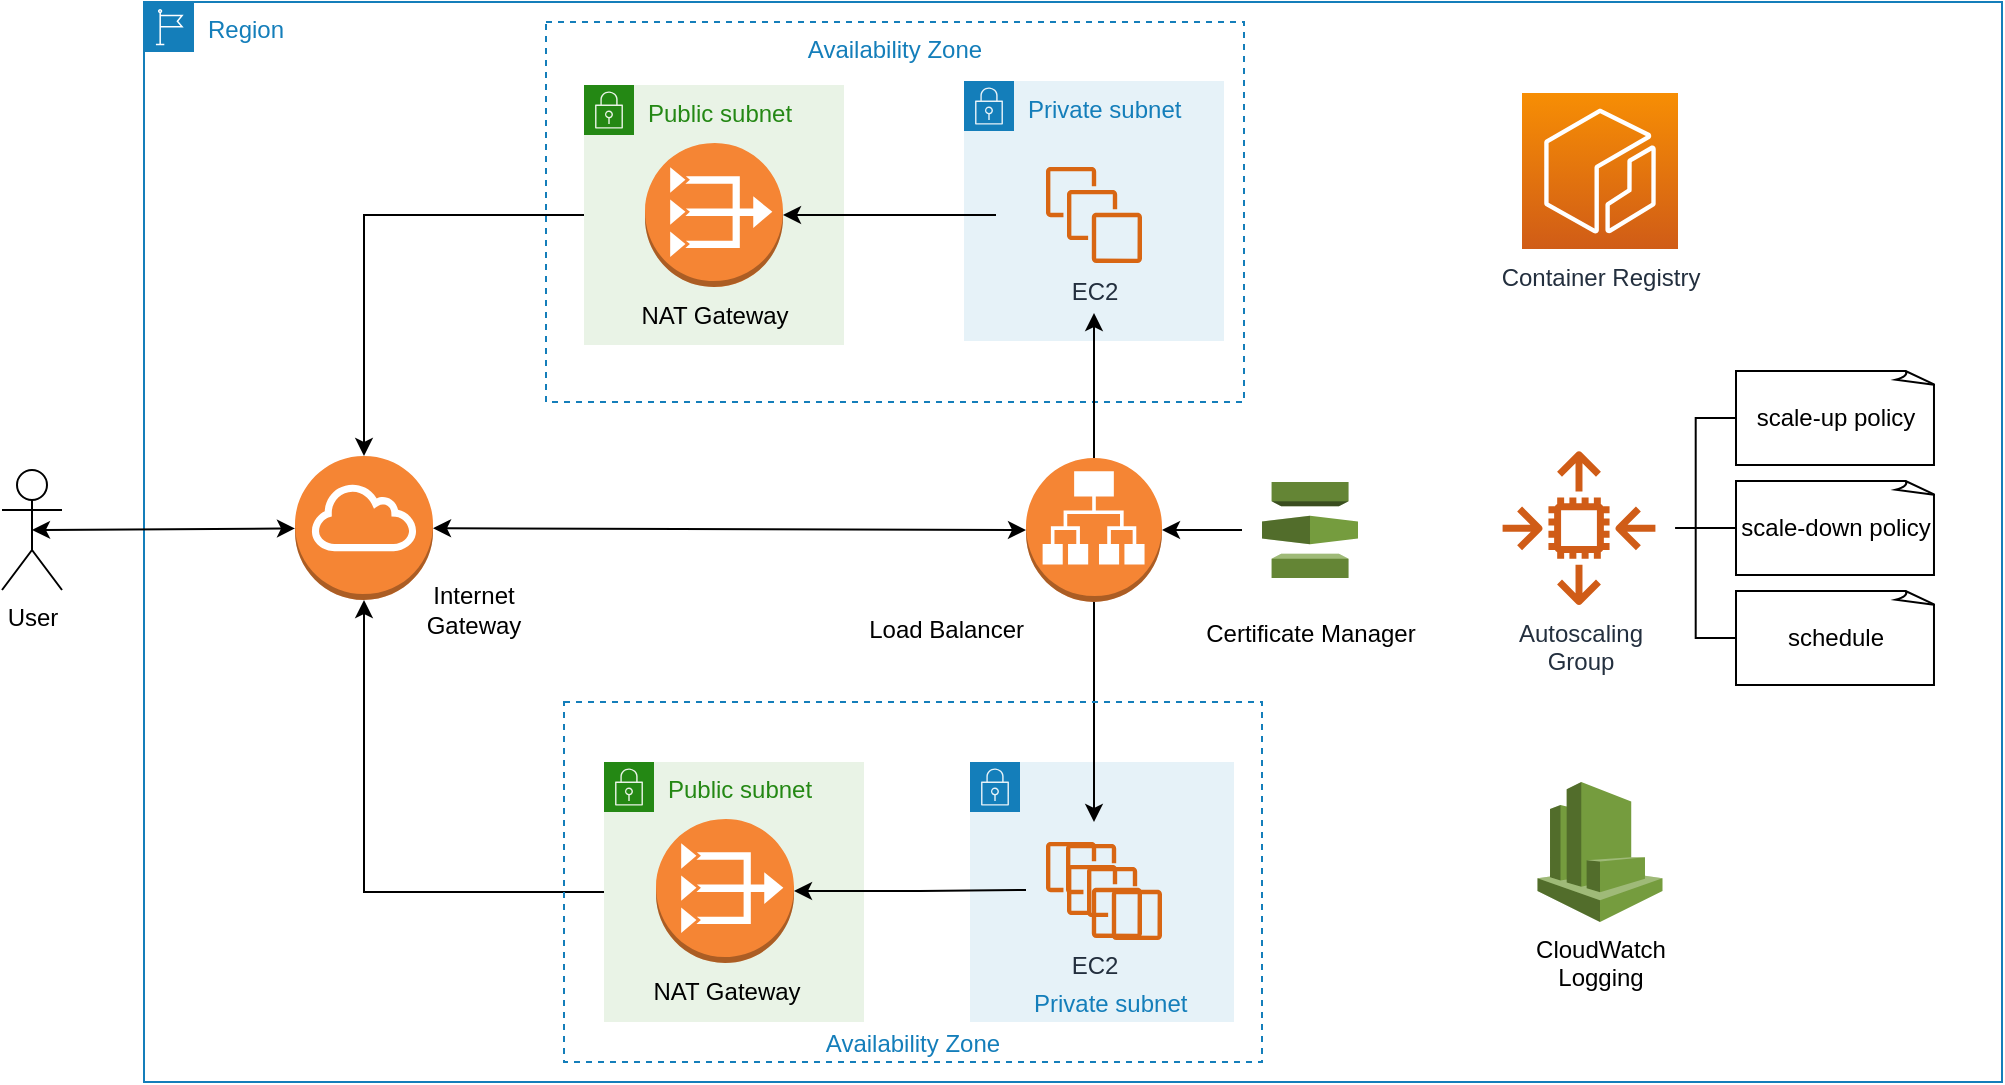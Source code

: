 <mxfile version="17.4.5" type="device"><diagram id="rK9K1XxyletJRa8WHlwP" name="Page-1"><mxGraphModel dx="946" dy="615" grid="1" gridSize="10" guides="1" tooltips="1" connect="1" arrows="0" fold="1" page="1" pageScale="1" pageWidth="1169" pageHeight="827" math="0" shadow="0"><root><mxCell id="0"/><mxCell id="1" parent="0"/><mxCell id="z6MwRY0Weszw4U41Vil4-53" value="Private subnet" style="points=[[0,0],[0.25,0],[0.5,0],[0.75,0],[1,0],[1,0.25],[1,0.5],[1,0.75],[1,1],[0.75,1],[0.5,1],[0.25,1],[0,1],[0,0.75],[0,0.5],[0,0.25]];outlineConnect=0;gradientColor=none;html=1;whiteSpace=wrap;fontSize=12;fontStyle=0;shape=mxgraph.aws4.group;grIcon=mxgraph.aws4.group_security_group;grStroke=0;strokeColor=#147EBA;fillColor=#E6F2F8;verticalAlign=bottom;align=left;spacingLeft=30;fontColor=#147EBA;dashed=0;" parent="1" vertex="1"><mxGeometry x="504" y="490" width="132" height="130" as="geometry"/></mxCell><mxCell id="z6MwRY0Weszw4U41Vil4-15" value="Region" style="points=[[0,0],[0.25,0],[0.5,0],[0.75,0],[1,0],[1,0.25],[1,0.5],[1,0.75],[1,1],[0.75,1],[0.5,1],[0.25,1],[0,1],[0,0.75],[0,0.5],[0,0.25]];outlineConnect=0;gradientColor=none;html=1;whiteSpace=wrap;fontSize=12;fontStyle=0;shape=mxgraph.aws4.group;grIcon=mxgraph.aws4.group_region;strokeColor=#147EBA;fillColor=none;verticalAlign=top;align=left;spacingLeft=30;fontColor=#147EBA;dashed=0;" parent="1" vertex="1"><mxGeometry x="91" y="110" width="929" height="540" as="geometry"/></mxCell><mxCell id="weDwslZMMMu7gI-IpkZ5-15" value="Availability Zone" style="fillColor=none;strokeColor=#147EBA;dashed=1;verticalAlign=top;fontStyle=0;fontColor=#147EBA;" parent="1" vertex="1"><mxGeometry x="292" y="120" width="349" height="190" as="geometry"/></mxCell><mxCell id="weDwslZMMMu7gI-IpkZ5-23" style="edgeStyle=orthogonalEdgeStyle;rounded=0;orthogonalLoop=1;jettySize=auto;html=1;exitX=0;exitY=0.5;exitDx=0;exitDy=0;entryX=0.5;entryY=0;entryDx=0;entryDy=0;entryPerimeter=0;startArrow=none;startFill=0;endArrow=classic;endFill=1;" parent="1" source="z6MwRY0Weszw4U41Vil4-19" target="z6MwRY0Weszw4U41Vil4-37" edge="1"><mxGeometry relative="1" as="geometry"/></mxCell><mxCell id="z6MwRY0Weszw4U41Vil4-19" value="Public subnet" style="points=[[0,0],[0.25,0],[0.5,0],[0.75,0],[1,0],[1,0.25],[1,0.5],[1,0.75],[1,1],[0.75,1],[0.5,1],[0.25,1],[0,1],[0,0.75],[0,0.5],[0,0.25]];outlineConnect=0;gradientColor=none;html=1;whiteSpace=wrap;fontSize=12;fontStyle=0;shape=mxgraph.aws4.group;grIcon=mxgraph.aws4.group_security_group;grStroke=0;strokeColor=#248814;fillColor=#E9F3E6;verticalAlign=top;align=left;spacingLeft=30;fontColor=#248814;dashed=0;" parent="1" vertex="1"><mxGeometry x="311" y="151.5" width="130" height="130" as="geometry"/></mxCell><mxCell id="z6MwRY0Weszw4U41Vil4-20" value="Private subnet" style="points=[[0,0],[0.25,0],[0.5,0],[0.75,0],[1,0],[1,0.25],[1,0.5],[1,0.75],[1,1],[0.75,1],[0.5,1],[0.25,1],[0,1],[0,0.75],[0,0.5],[0,0.25]];outlineConnect=0;gradientColor=none;html=1;whiteSpace=wrap;fontSize=12;fontStyle=0;shape=mxgraph.aws4.group;grIcon=mxgraph.aws4.group_security_group;grStroke=0;strokeColor=#147EBA;fillColor=#E6F2F8;verticalAlign=top;align=left;spacingLeft=30;fontColor=#147EBA;dashed=0;" parent="1" vertex="1"><mxGeometry x="501" y="149.5" width="130" height="130" as="geometry"/></mxCell><mxCell id="z6MwRY0Weszw4U41Vil4-32" value="EC2" style="outlineConnect=0;fontColor=#232F3E;gradientColor=none;fillColor=#D86613;strokeColor=none;dashed=0;verticalLabelPosition=bottom;verticalAlign=top;align=center;html=1;fontSize=12;fontStyle=0;aspect=fixed;pointerEvents=1;shape=mxgraph.aws4.instances;perimeterSpacing=25;" parent="1" vertex="1"><mxGeometry x="542" y="192.5" width="48" height="48" as="geometry"/></mxCell><mxCell id="z6MwRY0Weszw4U41Vil4-33" value="NAT Gateway" style="outlineConnect=0;dashed=0;verticalLabelPosition=bottom;verticalAlign=top;align=center;html=1;shape=mxgraph.aws3.vpc_nat_gateway;fillColor=#F58534;gradientColor=none;" parent="1" vertex="1"><mxGeometry x="341.5" y="180.5" width="69" height="72" as="geometry"/></mxCell><mxCell id="z6MwRY0Weszw4U41Vil4-64" value="" style="edgeStyle=none;rounded=0;orthogonalLoop=1;jettySize=auto;html=1;startArrow=classic;startFill=1;entryX=0;entryY=0.5;entryDx=0;entryDy=0;entryPerimeter=0;" parent="1" source="z6MwRY0Weszw4U41Vil4-37" target="z6MwRY0Weszw4U41Vil4-38" edge="1"><mxGeometry relative="1" as="geometry"><mxPoint x="315.5" y="373" as="targetPoint"/></mxGeometry></mxCell><mxCell id="weDwslZMMMu7gI-IpkZ5-22" style="edgeStyle=orthogonalEdgeStyle;rounded=0;orthogonalLoop=1;jettySize=auto;html=1;exitX=0.5;exitY=1;exitDx=0;exitDy=0;exitPerimeter=0;entryX=0;entryY=0.5;entryDx=0;entryDy=0;endArrow=none;endFill=0;startArrow=classic;startFill=1;" parent="1" source="z6MwRY0Weszw4U41Vil4-37" target="z6MwRY0Weszw4U41Vil4-54" edge="1"><mxGeometry relative="1" as="geometry"/></mxCell><mxCell id="z6MwRY0Weszw4U41Vil4-37" value="" style="outlineConnect=0;dashed=0;verticalLabelPosition=bottom;verticalAlign=top;align=center;html=1;shape=mxgraph.aws3.internet_gateway;fillColor=#F58534;gradientColor=none;" parent="1" vertex="1"><mxGeometry x="166.5" y="337" width="69" height="72" as="geometry"/></mxCell><mxCell id="weDwslZMMMu7gI-IpkZ5-24" style="edgeStyle=orthogonalEdgeStyle;rounded=0;orthogonalLoop=1;jettySize=auto;html=1;exitX=0.5;exitY=0;exitDx=0;exitDy=0;exitPerimeter=0;startArrow=none;startFill=0;endArrow=classic;endFill=1;" parent="1" source="z6MwRY0Weszw4U41Vil4-38" target="z6MwRY0Weszw4U41Vil4-32" edge="1"><mxGeometry relative="1" as="geometry"/></mxCell><mxCell id="weDwslZMMMu7gI-IpkZ5-26" style="edgeStyle=orthogonalEdgeStyle;rounded=0;orthogonalLoop=1;jettySize=auto;html=1;exitX=0.5;exitY=1;exitDx=0;exitDy=0;exitPerimeter=0;startArrow=none;startFill=0;endArrow=classic;endFill=1;" parent="1" source="z6MwRY0Weszw4U41Vil4-38" target="z6MwRY0Weszw4U41Vil4-56" edge="1"><mxGeometry relative="1" as="geometry"/></mxCell><mxCell id="z6MwRY0Weszw4U41Vil4-38" value="Load Balancer" style="outlineConnect=0;dashed=0;verticalLabelPosition=bottom;verticalAlign=top;align=right;html=1;shape=mxgraph.aws3.application_load_balancer;fillColor=#F58534;gradientColor=none;labelPosition=left;" parent="1" vertex="1"><mxGeometry x="532" y="338" width="68" height="72" as="geometry"/></mxCell><mxCell id="z6MwRY0Weszw4U41Vil4-65" value="" style="edgeStyle=none;rounded=0;orthogonalLoop=1;jettySize=auto;html=1;startArrow=classic;startFill=1;exitX=0.5;exitY=0.5;exitDx=0;exitDy=0;exitPerimeter=0;" parent="1" source="weDwslZMMMu7gI-IpkZ5-21" target="z6MwRY0Weszw4U41Vil4-37" edge="1"><mxGeometry relative="1" as="geometry"><mxPoint x="56" y="373.5" as="sourcePoint"/></mxGeometry></mxCell><mxCell id="z6MwRY0Weszw4U41Vil4-46" value="Availability Zone" style="fillColor=none;strokeColor=#147EBA;dashed=1;verticalAlign=bottom;fontStyle=0;fontColor=#147EBA;" parent="1" vertex="1"><mxGeometry x="301" y="460" width="349" height="180" as="geometry"/></mxCell><mxCell id="z6MwRY0Weszw4U41Vil4-47" value="" style="outlineConnect=0;dashed=0;verticalLabelPosition=bottom;verticalAlign=top;align=center;html=1;shape=mxgraph.aws3.vpc_nat_gateway;fillColor=#F58534;gradientColor=none;" parent="1" vertex="1"><mxGeometry x="351.5" y="515" width="69" height="72" as="geometry"/></mxCell><mxCell id="z6MwRY0Weszw4U41Vil4-48" value="" style="outlineConnect=0;fontColor=#232F3E;gradientColor=none;fillColor=#D86613;strokeColor=none;dashed=0;verticalLabelPosition=bottom;verticalAlign=top;align=center;html=1;fontSize=12;fontStyle=0;aspect=fixed;pointerEvents=1;shape=mxgraph.aws4.instances;" parent="1" vertex="1"><mxGeometry x="552" y="531" width="48" height="48" as="geometry"/></mxCell><mxCell id="z6MwRY0Weszw4U41Vil4-54" value="Public subnet" style="points=[[0,0],[0.25,0],[0.5,0],[0.75,0],[1,0],[1,0.25],[1,0.5],[1,0.75],[1,1],[0.75,1],[0.5,1],[0.25,1],[0,1],[0,0.75],[0,0.5],[0,0.25]];outlineConnect=0;gradientColor=none;html=1;whiteSpace=wrap;fontSize=12;fontStyle=0;shape=mxgraph.aws4.group;grIcon=mxgraph.aws4.group_security_group;grStroke=0;strokeColor=#248814;fillColor=#E9F3E6;verticalAlign=top;align=left;spacingLeft=30;fontColor=#248814;dashed=0;" parent="1" vertex="1"><mxGeometry x="321" y="490" width="130" height="130" as="geometry"/></mxCell><mxCell id="z6MwRY0Weszw4U41Vil4-103" style="edgeStyle=orthogonalEdgeStyle;rounded=0;orthogonalLoop=1;jettySize=auto;html=1;exitX=1;exitY=0.5;exitDx=0;exitDy=0;exitPerimeter=0;startArrow=classic;startFill=1;fontSize=12;endArrow=none;endFill=0;" parent="1" source="z6MwRY0Weszw4U41Vil4-55" target="z6MwRY0Weszw4U41Vil4-56" edge="1"><mxGeometry relative="1" as="geometry"><mxPoint x="530" y="555" as="targetPoint"/></mxGeometry></mxCell><mxCell id="z6MwRY0Weszw4U41Vil4-55" value="NAT Gateway" style="outlineConnect=0;dashed=0;verticalLabelPosition=bottom;verticalAlign=top;align=center;html=1;shape=mxgraph.aws3.vpc_nat_gateway;fillColor=#F58534;gradientColor=none;" parent="1" vertex="1"><mxGeometry x="347" y="518.5" width="69" height="72" as="geometry"/></mxCell><mxCell id="z6MwRY0Weszw4U41Vil4-56" value="EC2" style="outlineConnect=0;fontColor=#232F3E;gradientColor=none;fillColor=#D86613;strokeColor=none;dashed=0;verticalLabelPosition=bottom;verticalAlign=top;align=center;html=1;fontSize=12;fontStyle=0;aspect=fixed;pointerEvents=1;shape=mxgraph.aws4.instances;perimeterSpacing=10;" parent="1" vertex="1"><mxGeometry x="542" y="530" width="48" height="48" as="geometry"/></mxCell><mxCell id="z6MwRY0Weszw4U41Vil4-98" style="edgeStyle=orthogonalEdgeStyle;rounded=0;orthogonalLoop=1;jettySize=auto;html=1;exitX=1;exitY=0.5;exitDx=0;exitDy=0;exitPerimeter=0;entryX=0;entryY=0.5;entryDx=0;entryDy=0;entryPerimeter=0;startArrow=classic;startFill=1;fontSize=12;" parent="1" edge="1"><mxGeometry relative="1" as="geometry"><mxPoint x="751.5" y="554.5" as="sourcePoint"/></mxGeometry></mxCell><mxCell id="z6MwRY0Weszw4U41Vil4-69" style="edgeStyle=none;rounded=0;orthogonalLoop=1;jettySize=auto;html=1;exitX=0.5;exitY=0;exitDx=0;exitDy=0;startArrow=classic;startFill=1;" parent="1" edge="1"><mxGeometry relative="1" as="geometry"><mxPoint x="146" y="417" as="sourcePoint"/><mxPoint x="146" y="417" as="targetPoint"/></mxGeometry></mxCell><mxCell id="z6MwRY0Weszw4U41Vil4-73" style="edgeStyle=orthogonalEdgeStyle;rounded=0;orthogonalLoop=1;jettySize=auto;html=1;startArrow=none;startFill=0;" parent="1" source="z6MwRY0Weszw4U41Vil4-32" target="z6MwRY0Weszw4U41Vil4-33" edge="1"><mxGeometry relative="1" as="geometry"/></mxCell><mxCell id="z6MwRY0Weszw4U41Vil4-79" value="Internet Gateway" style="text;html=1;strokeColor=none;fillColor=none;align=center;verticalAlign=middle;whiteSpace=wrap;rounded=0;" parent="1" vertex="1"><mxGeometry x="235.5" y="404" width="40" height="20" as="geometry"/></mxCell><mxCell id="weDwslZMMMu7gI-IpkZ5-12" style="edgeStyle=orthogonalEdgeStyle;rounded=0;orthogonalLoop=1;jettySize=auto;html=1;exitX=0;exitY=0.5;exitDx=0;exitDy=0;exitPerimeter=0;endArrow=none;endFill=0;" parent="1" source="weDwslZMMMu7gI-IpkZ5-2" target="z6MwRY0Weszw4U41Vil4-39" edge="1"><mxGeometry relative="1" as="geometry"/></mxCell><mxCell id="weDwslZMMMu7gI-IpkZ5-2" value="scale-up policy" style="whiteSpace=wrap;html=1;shape=mxgraph.basic.document" parent="1" vertex="1"><mxGeometry x="887" y="294.5" width="100" height="47" as="geometry"/></mxCell><mxCell id="weDwslZMMMu7gI-IpkZ5-13" style="edgeStyle=orthogonalEdgeStyle;rounded=0;orthogonalLoop=1;jettySize=auto;html=1;exitX=0;exitY=0.5;exitDx=0;exitDy=0;exitPerimeter=0;endArrow=none;endFill=0;" parent="1" source="weDwslZMMMu7gI-IpkZ5-3" target="z6MwRY0Weszw4U41Vil4-39" edge="1"><mxGeometry relative="1" as="geometry"/></mxCell><mxCell id="weDwslZMMMu7gI-IpkZ5-3" value="scale-down policy" style="whiteSpace=wrap;html=1;shape=mxgraph.basic.document" parent="1" vertex="1"><mxGeometry x="887" y="349.5" width="100" height="47" as="geometry"/></mxCell><mxCell id="weDwslZMMMu7gI-IpkZ5-14" style="edgeStyle=orthogonalEdgeStyle;rounded=0;orthogonalLoop=1;jettySize=auto;html=1;exitX=0;exitY=0.5;exitDx=0;exitDy=0;exitPerimeter=0;endArrow=none;endFill=0;" parent="1" source="weDwslZMMMu7gI-IpkZ5-4" target="z6MwRY0Weszw4U41Vil4-39" edge="1"><mxGeometry relative="1" as="geometry"/></mxCell><mxCell id="weDwslZMMMu7gI-IpkZ5-4" value="schedule" style="whiteSpace=wrap;html=1;shape=mxgraph.basic.document" parent="1" vertex="1"><mxGeometry x="887" y="404.5" width="100" height="47" as="geometry"/></mxCell><mxCell id="z6MwRY0Weszw4U41Vil4-39" value="Autoscaling&lt;br&gt;Group" style="outlineConnect=0;fontColor=#232F3E;gradientColor=none;fillColor=#D05C17;dashed=0;verticalLabelPosition=bottom;verticalAlign=top;align=center;html=1;fontSize=12;fontStyle=0;aspect=fixed;pointerEvents=1;shape=mxgraph.aws4.auto_scaling2;perimeterSpacing=10;strokeWidth=16;strokeColor=none;" parent="1" vertex="1"><mxGeometry x="770" y="334.5" width="77" height="77" as="geometry"/></mxCell><mxCell id="weDwslZMMMu7gI-IpkZ5-9" value="CloudWatch&lt;br&gt;Logging" style="outlineConnect=0;dashed=0;verticalLabelPosition=bottom;verticalAlign=top;align=center;html=1;shape=mxgraph.aws3.cloudwatch;fillColor=#759C3E;gradientColor=none;" parent="1" vertex="1"><mxGeometry x="787.75" y="500" width="62.5" height="70" as="geometry"/></mxCell><mxCell id="weDwslZMMMu7gI-IpkZ5-16" value="Container Registry&lt;br&gt;" style="points=[[0,0,0],[0.25,0,0],[0.5,0,0],[0.75,0,0],[1,0,0],[0,1,0],[0.25,1,0],[0.5,1,0],[0.75,1,0],[1,1,0],[0,0.25,0],[0,0.5,0],[0,0.75,0],[1,0.25,0],[1,0.5,0],[1,0.75,0]];outlineConnect=0;fontColor=#232F3E;gradientColor=#F78E04;gradientDirection=north;fillColor=#D05C17;strokeColor=#ffffff;dashed=0;verticalLabelPosition=bottom;verticalAlign=top;align=center;html=1;fontSize=12;fontStyle=0;aspect=fixed;shape=mxgraph.aws4.resourceIcon;resIcon=mxgraph.aws4.ecr;" parent="1" vertex="1"><mxGeometry x="780" y="155.5" width="78" height="78" as="geometry"/></mxCell><mxCell id="weDwslZMMMu7gI-IpkZ5-20" style="edgeStyle=orthogonalEdgeStyle;rounded=0;orthogonalLoop=1;jettySize=auto;html=1;exitX=0;exitY=0.5;exitDx=0;exitDy=0;exitPerimeter=0;entryX=1;entryY=0.5;entryDx=0;entryDy=0;entryPerimeter=0;endArrow=classic;endFill=1;startArrow=none;startFill=0;" parent="1" source="weDwslZMMMu7gI-IpkZ5-18" target="z6MwRY0Weszw4U41Vil4-38" edge="1"><mxGeometry relative="1" as="geometry"/></mxCell><mxCell id="weDwslZMMMu7gI-IpkZ5-18" value="&lt;br&gt;Certificate Manager&lt;br&gt;" style="outlineConnect=0;dashed=0;verticalLabelPosition=bottom;verticalAlign=top;align=center;html=1;shape=mxgraph.aws3.certificate_manager;fillColor=#759C3E;gradientColor=none;strokeColor=#000000;strokeWidth=16;perimeterSpacing=10;" parent="1" vertex="1"><mxGeometry x="650" y="350" width="48" height="48" as="geometry"/></mxCell><mxCell id="weDwslZMMMu7gI-IpkZ5-21" value="User" style="shape=umlActor;verticalLabelPosition=bottom;verticalAlign=top;html=1;outlineConnect=0;strokeColor=#000000;strokeWidth=1;" parent="1" vertex="1"><mxGeometry x="20" y="344" width="30" height="60" as="geometry"/></mxCell></root></mxGraphModel></diagram></mxfile>